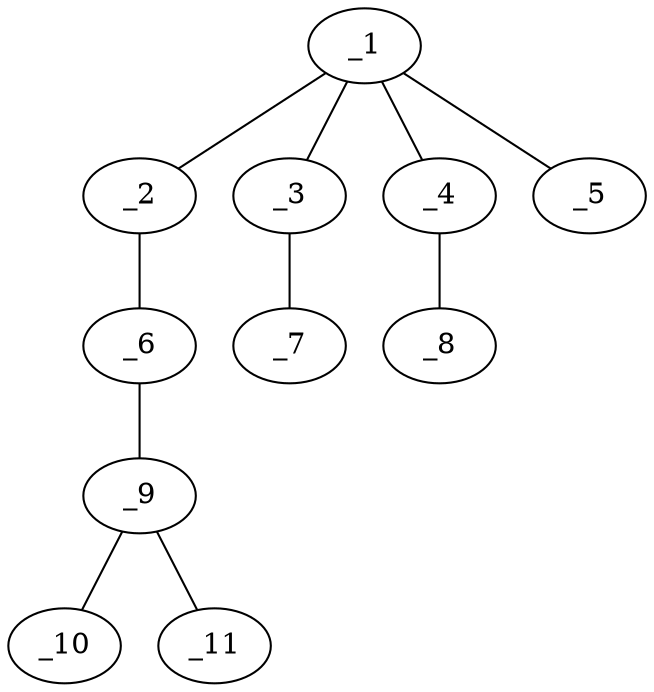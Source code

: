 graph molid6738 {
	_1	 [charge=0,
		chem=6,
		symbol="P  ",
		x="3.7321",
		y="-0.433"];
	_2	 [charge=0,
		chem=2,
		symbol="O  ",
		x="4.5981",
		y="0.067"];
	_1 -- _2	 [valence=1];
	_3	 [charge=0,
		chem=2,
		symbol="O  ",
		x="2.866",
		y="-0.933"];
	_1 -- _3	 [valence=1];
	_4	 [charge=0,
		chem=2,
		symbol="O  ",
		x="3.2321",
		y="0.433"];
	_1 -- _4	 [valence=1];
	_5	 [charge=0,
		chem=2,
		symbol="O  ",
		x="4.2321",
		y="-1.299"];
	_1 -- _5	 [valence=2];
	_6	 [charge=0,
		chem=1,
		symbol="C  ",
		x="5.4641",
		y="-0.433"];
	_2 -- _6	 [valence=1];
	_7	 [charge=0,
		chem=1,
		symbol="C  ",
		x=2,
		y="-0.433"];
	_3 -- _7	 [valence=1];
	_8	 [charge=0,
		chem=1,
		symbol="C  ",
		x="3.7321",
		y="1.299"];
	_4 -- _8	 [valence=1];
	_9	 [charge=0,
		chem=1,
		symbol="C  ",
		x="6.3301",
		y="0.067"];
	_6 -- _9	 [valence=2];
	_10	 [charge=0,
		chem=7,
		symbol="Cl ",
		x="7.1962",
		y="-0.433"];
	_9 -- _10	 [valence=1];
	_11	 [charge=0,
		chem=7,
		symbol="Cl ",
		x="6.3301",
		y="1.067"];
	_9 -- _11	 [valence=1];
}
